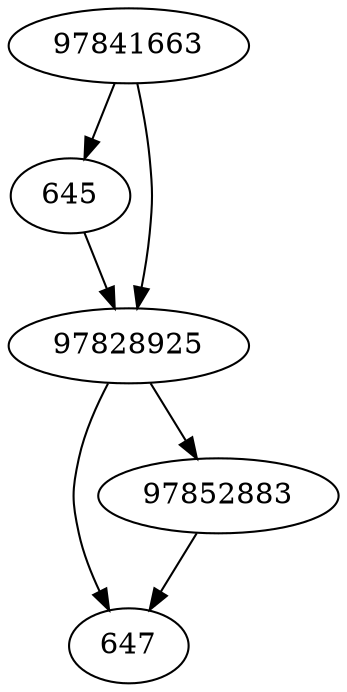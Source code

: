 strict digraph  {
645;
647;
97852883;
97828925;
97841663;
645 -> 97828925;
97852883 -> 647;
97828925 -> 647;
97828925 -> 97852883;
97841663 -> 645;
97841663 -> 97828925;
}
